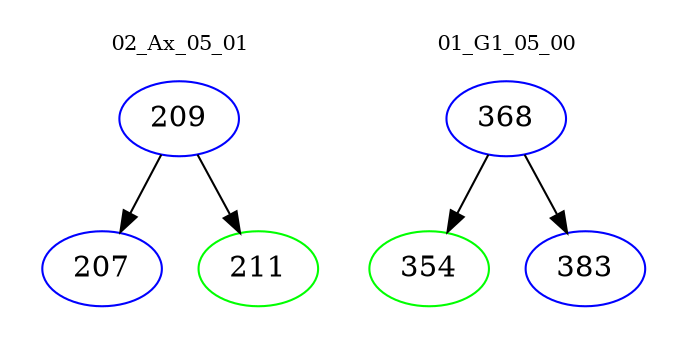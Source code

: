 digraph{
subgraph cluster_0 {
color = white
label = "02_Ax_05_01";
fontsize=10;
T0_209 [label="209", color="blue"]
T0_209 -> T0_207 [color="black"]
T0_207 [label="207", color="blue"]
T0_209 -> T0_211 [color="black"]
T0_211 [label="211", color="green"]
}
subgraph cluster_1 {
color = white
label = "01_G1_05_00";
fontsize=10;
T1_368 [label="368", color="blue"]
T1_368 -> T1_354 [color="black"]
T1_354 [label="354", color="green"]
T1_368 -> T1_383 [color="black"]
T1_383 [label="383", color="blue"]
}
}
